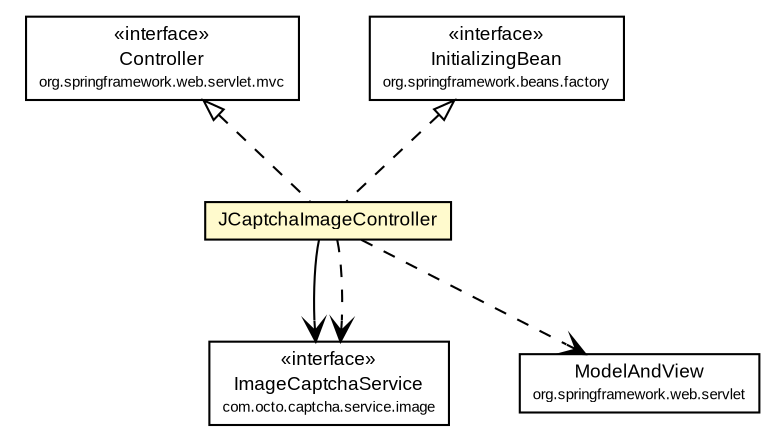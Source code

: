 #!/usr/local/bin/dot
#
# Class diagram 
# Generated by UmlGraph version 4.6 (http://www.spinellis.gr/sw/umlgraph)
#

digraph G {
	edge [fontname="arial",fontsize=10,labelfontname="arial",labelfontsize=10];
	node [fontname="arial",fontsize=10,shape=plaintext];
	// com.octo.captcha.module.acegi.JCaptchaImageController
	c36 [label=<<table border="0" cellborder="1" cellspacing="0" cellpadding="2" port="p" bgcolor="lemonChiffon" href="./JCaptchaImageController.html">
		<tr><td><table border="0" cellspacing="0" cellpadding="1">
			<tr><td> JCaptchaImageController </td></tr>
		</table></td></tr>
		</table>>, fontname="arial", fontcolor="black", fontsize=9.0];
	//com.octo.captcha.module.acegi.JCaptchaImageController implements org.springframework.web.servlet.mvc.Controller
	c37:p -> c36:p [dir=back,arrowtail=empty,style=dashed];
	//com.octo.captcha.module.acegi.JCaptchaImageController implements org.springframework.beans.factory.InitializingBean
	c38:p -> c36:p [dir=back,arrowtail=empty,style=dashed];
	// com.octo.captcha.module.acegi.JCaptchaImageController NAVASSOC com.octo.captcha.service.image.ImageCaptchaService
	c36:p -> c40:p [taillabel="", label="", headlabel="", fontname="arial", fontcolor="black", fontsize=10.0, color="black", arrowhead=open];
	// com.octo.captcha.module.acegi.JCaptchaImageController DEPEND org.springframework.web.servlet.ModelAndView
	c36:p -> c41:p [taillabel="", label="", headlabel="", fontname="arial", fontcolor="black", fontsize=10.0, color="black", arrowhead=open, style=dashed];
	// com.octo.captcha.module.acegi.JCaptchaImageController DEPEND com.octo.captcha.service.image.ImageCaptchaService
	c36:p -> c40:p [taillabel="", label="", headlabel="", fontname="arial", fontcolor="black", fontsize=10.0, color="black", arrowhead=open, style=dashed];
	// org.springframework.web.servlet.ModelAndView
	c41 [label=<<table border="0" cellborder="1" cellspacing="0" cellpadding="2" port="p" href="http://java.sun.com/j2se/1.4.2/docs/api/org/springframework/web/servlet/ModelAndView.html">
		<tr><td><table border="0" cellspacing="0" cellpadding="1">
			<tr><td> ModelAndView </td></tr>
			<tr><td><font point-size="7.0"> org.springframework.web.servlet </font></td></tr>
		</table></td></tr>
		</table>>, fontname="arial", fontcolor="black", fontsize=9.0];
	// org.springframework.web.servlet.mvc.Controller
	c37 [label=<<table border="0" cellborder="1" cellspacing="0" cellpadding="2" port="p" href="http://java.sun.com/j2se/1.4.2/docs/api/org/springframework/web/servlet/mvc/Controller.html">
		<tr><td><table border="0" cellspacing="0" cellpadding="1">
			<tr><td> &laquo;interface&raquo; </td></tr>
			<tr><td> Controller </td></tr>
			<tr><td><font point-size="7.0"> org.springframework.web.servlet.mvc </font></td></tr>
		</table></td></tr>
		</table>>, fontname="arial", fontcolor="black", fontsize=9.0];
	// com.octo.captcha.service.image.ImageCaptchaService
	c40 [label=<<table border="0" cellborder="1" cellspacing="0" cellpadding="2" port="p" href="http://java.sun.com/j2se/1.4.2/docs/api/com/octo/captcha/service/image/ImageCaptchaService.html">
		<tr><td><table border="0" cellspacing="0" cellpadding="1">
			<tr><td> &laquo;interface&raquo; </td></tr>
			<tr><td> ImageCaptchaService </td></tr>
			<tr><td><font point-size="7.0"> com.octo.captcha.service.image </font></td></tr>
		</table></td></tr>
		</table>>, fontname="arial", fontcolor="black", fontsize=9.0];
	// org.springframework.beans.factory.InitializingBean
	c38 [label=<<table border="0" cellborder="1" cellspacing="0" cellpadding="2" port="p" href="http://java.sun.com/j2se/1.4.2/docs/api/org/springframework/beans/factory/InitializingBean.html">
		<tr><td><table border="0" cellspacing="0" cellpadding="1">
			<tr><td> &laquo;interface&raquo; </td></tr>
			<tr><td> InitializingBean </td></tr>
			<tr><td><font point-size="7.0"> org.springframework.beans.factory </font></td></tr>
		</table></td></tr>
		</table>>, fontname="arial", fontcolor="black", fontsize=9.0];
}

